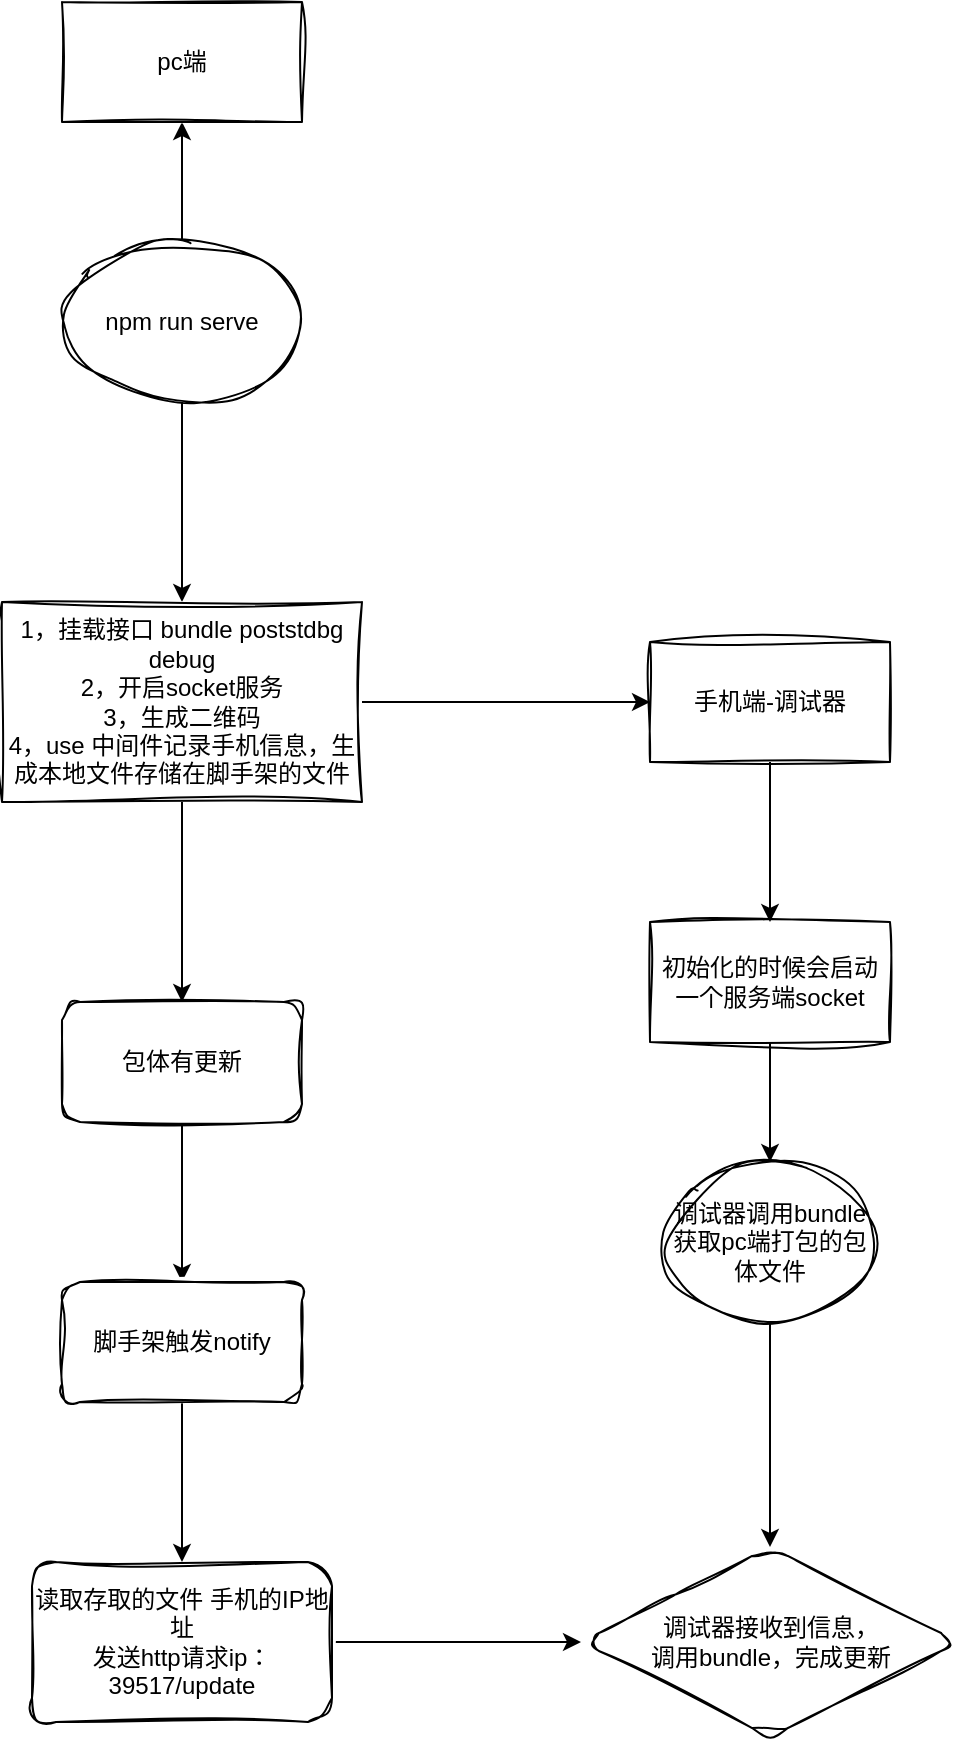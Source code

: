 <mxfile version="21.6.3" type="github">
  <diagram name="第 1 页" id="g1MfpLvZXn7BIR15hjBB">
    <mxGraphModel dx="954" dy="647" grid="1" gridSize="10" guides="1" tooltips="1" connect="1" arrows="1" fold="1" page="1" pageScale="1" pageWidth="827" pageHeight="1169" math="0" shadow="0">
      <root>
        <mxCell id="0" />
        <mxCell id="1" parent="0" />
        <mxCell id="HOH3NiYl3CkEIhW1uyF1-2" value="" style="edgeStyle=orthogonalEdgeStyle;rounded=0;orthogonalLoop=1;jettySize=auto;html=1;" edge="1" parent="1" source="6NXTPWFflMgCVVTiuHxa-15" target="HOH3NiYl3CkEIhW1uyF1-1">
          <mxGeometry relative="1" as="geometry" />
        </mxCell>
        <mxCell id="HOH3NiYl3CkEIhW1uyF1-4" value="" style="edgeStyle=orthogonalEdgeStyle;rounded=0;orthogonalLoop=1;jettySize=auto;html=1;" edge="1" parent="1" source="6NXTPWFflMgCVVTiuHxa-15" target="HOH3NiYl3CkEIhW1uyF1-3">
          <mxGeometry relative="1" as="geometry" />
        </mxCell>
        <mxCell id="6NXTPWFflMgCVVTiuHxa-15" value="npm run serve" style="ellipse;whiteSpace=wrap;html=1;sketch=1;curveFitting=1;jiggle=2;" parent="1" vertex="1">
          <mxGeometry x="120" y="150" width="120" height="80" as="geometry" />
        </mxCell>
        <mxCell id="HOH3NiYl3CkEIhW1uyF1-10" value="" style="edgeStyle=orthogonalEdgeStyle;rounded=0;orthogonalLoop=1;jettySize=auto;html=1;" edge="1" parent="1" source="HOH3NiYl3CkEIhW1uyF1-1" target="HOH3NiYl3CkEIhW1uyF1-9">
          <mxGeometry relative="1" as="geometry" />
        </mxCell>
        <mxCell id="HOH3NiYl3CkEIhW1uyF1-1" value="1，挂载接口 bundle poststdbg debug&lt;br style=&quot;border-color: var(--border-color);&quot;&gt;2，开启socket服务&lt;br style=&quot;border-color: var(--border-color);&quot;&gt;3，生成二维码&lt;br&gt;4，use 中间件记录手机信息，生成本地文件存储在脚手架的文件" style="whiteSpace=wrap;html=1;sketch=1;curveFitting=1;jiggle=2;" vertex="1" parent="1">
          <mxGeometry x="90" y="330" width="180" height="100" as="geometry" />
        </mxCell>
        <mxCell id="HOH3NiYl3CkEIhW1uyF1-3" value="pc端" style="whiteSpace=wrap;html=1;sketch=1;curveFitting=1;jiggle=2;" vertex="1" parent="1">
          <mxGeometry x="120" y="30" width="120" height="60" as="geometry" />
        </mxCell>
        <mxCell id="HOH3NiYl3CkEIhW1uyF1-16" value="" style="edgeStyle=orthogonalEdgeStyle;rounded=0;orthogonalLoop=1;jettySize=auto;html=1;" edge="1" parent="1" source="HOH3NiYl3CkEIhW1uyF1-5" target="HOH3NiYl3CkEIhW1uyF1-15">
          <mxGeometry relative="1" as="geometry" />
        </mxCell>
        <mxCell id="HOH3NiYl3CkEIhW1uyF1-5" value="手机端-调试器" style="whiteSpace=wrap;html=1;sketch=1;curveFitting=1;jiggle=2;" vertex="1" parent="1">
          <mxGeometry x="414" y="350" width="120" height="60" as="geometry" />
        </mxCell>
        <mxCell id="HOH3NiYl3CkEIhW1uyF1-22" value="" style="edgeStyle=orthogonalEdgeStyle;rounded=0;orthogonalLoop=1;jettySize=auto;html=1;" edge="1" parent="1" source="HOH3NiYl3CkEIhW1uyF1-6" target="HOH3NiYl3CkEIhW1uyF1-18">
          <mxGeometry relative="1" as="geometry" />
        </mxCell>
        <mxCell id="HOH3NiYl3CkEIhW1uyF1-6" value="调试器调用bundle获取pc端打包的包体文件" style="ellipse;whiteSpace=wrap;html=1;sketch=1;curveFitting=1;jiggle=2;" vertex="1" parent="1">
          <mxGeometry x="421" y="610" width="106" height="80" as="geometry" />
        </mxCell>
        <mxCell id="HOH3NiYl3CkEIhW1uyF1-8" value="" style="endArrow=classic;html=1;rounded=0;entryX=0;entryY=0.5;entryDx=0;entryDy=0;exitX=1;exitY=0.5;exitDx=0;exitDy=0;" edge="1" parent="1" source="HOH3NiYl3CkEIhW1uyF1-1" target="HOH3NiYl3CkEIhW1uyF1-5">
          <mxGeometry width="50" height="50" relative="1" as="geometry">
            <mxPoint x="260" y="440" as="sourcePoint" />
            <mxPoint x="310" y="390" as="targetPoint" />
          </mxGeometry>
        </mxCell>
        <mxCell id="HOH3NiYl3CkEIhW1uyF1-12" value="" style="edgeStyle=orthogonalEdgeStyle;rounded=0;orthogonalLoop=1;jettySize=auto;html=1;" edge="1" parent="1" source="HOH3NiYl3CkEIhW1uyF1-9" target="HOH3NiYl3CkEIhW1uyF1-11">
          <mxGeometry relative="1" as="geometry" />
        </mxCell>
        <mxCell id="HOH3NiYl3CkEIhW1uyF1-9" value="包体有更新" style="rounded=1;whiteSpace=wrap;html=1;sketch=1;curveFitting=1;jiggle=2;" vertex="1" parent="1">
          <mxGeometry x="120" y="530" width="120" height="60" as="geometry" />
        </mxCell>
        <mxCell id="HOH3NiYl3CkEIhW1uyF1-14" value="" style="edgeStyle=orthogonalEdgeStyle;rounded=0;orthogonalLoop=1;jettySize=auto;html=1;" edge="1" parent="1" source="HOH3NiYl3CkEIhW1uyF1-11" target="HOH3NiYl3CkEIhW1uyF1-13">
          <mxGeometry relative="1" as="geometry" />
        </mxCell>
        <mxCell id="HOH3NiYl3CkEIhW1uyF1-11" value="脚手架触发notify" style="whiteSpace=wrap;html=1;rounded=1;sketch=1;curveFitting=1;jiggle=2;" vertex="1" parent="1">
          <mxGeometry x="120" y="670" width="120" height="60" as="geometry" />
        </mxCell>
        <mxCell id="HOH3NiYl3CkEIhW1uyF1-19" value="" style="edgeStyle=orthogonalEdgeStyle;rounded=0;orthogonalLoop=1;jettySize=auto;html=1;" edge="1" parent="1" source="HOH3NiYl3CkEIhW1uyF1-13" target="HOH3NiYl3CkEIhW1uyF1-18">
          <mxGeometry relative="1" as="geometry" />
        </mxCell>
        <mxCell id="HOH3NiYl3CkEIhW1uyF1-13" value="读取存取的文件 手机的IP地址&lt;br&gt;发送http请求ip：39517/update" style="rounded=1;whiteSpace=wrap;html=1;sketch=1;curveFitting=1;jiggle=2;" vertex="1" parent="1">
          <mxGeometry x="105" y="810" width="150" height="80" as="geometry" />
        </mxCell>
        <mxCell id="HOH3NiYl3CkEIhW1uyF1-17" value="" style="edgeStyle=orthogonalEdgeStyle;rounded=0;orthogonalLoop=1;jettySize=auto;html=1;" edge="1" parent="1" source="HOH3NiYl3CkEIhW1uyF1-15" target="HOH3NiYl3CkEIhW1uyF1-6">
          <mxGeometry relative="1" as="geometry" />
        </mxCell>
        <mxCell id="HOH3NiYl3CkEIhW1uyF1-15" value="初始化的时候会启动一个服务端socket" style="whiteSpace=wrap;html=1;sketch=1;curveFitting=1;jiggle=2;" vertex="1" parent="1">
          <mxGeometry x="414" y="490" width="120" height="60" as="geometry" />
        </mxCell>
        <mxCell id="HOH3NiYl3CkEIhW1uyF1-18" value="调试器接收到信息，&lt;br&gt;调用bundle，完成更新" style="rhombus;whiteSpace=wrap;html=1;rounded=1;sketch=1;curveFitting=1;jiggle=2;" vertex="1" parent="1">
          <mxGeometry x="379.5" y="802.5" width="189" height="95" as="geometry" />
        </mxCell>
      </root>
    </mxGraphModel>
  </diagram>
</mxfile>
